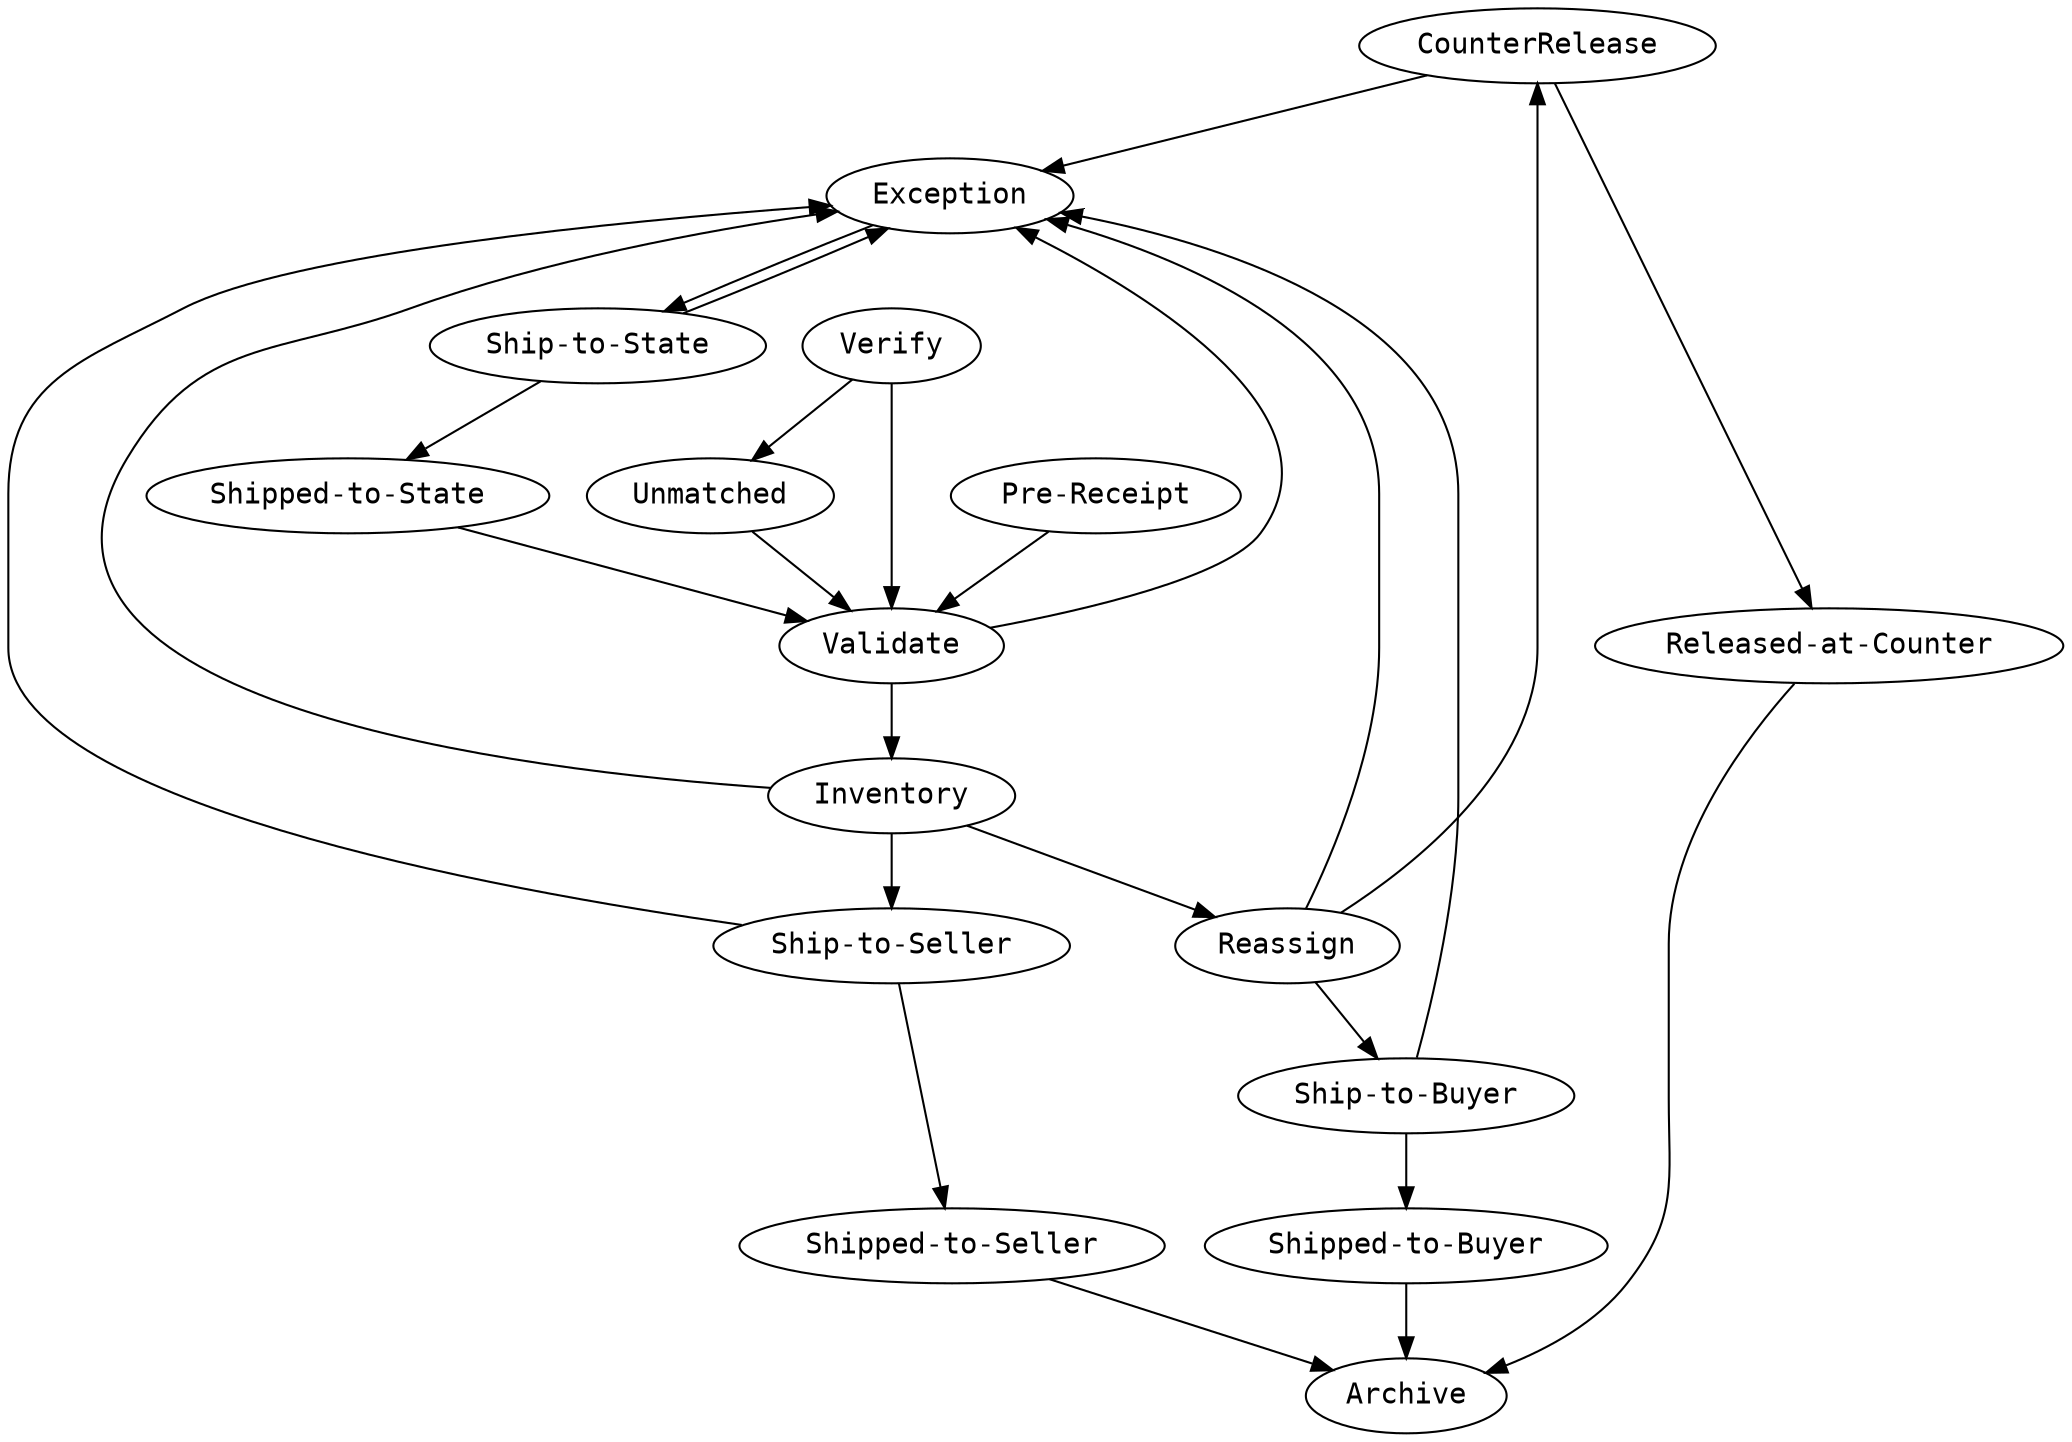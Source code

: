 digraph {
graph[dpi=100, rankdir=TP]
node[fontname="Monospace"]
edge[fontname="Monospace"]

node8632[label="Shipped-to-Seller"]
node8633[label="Ship-to-Buyer"]
node8634[label="Shipped-to-State"]
node8635[label="Pre-Receipt"]
node8636[label="Validate"]
node8637[label="Archive"]
node8638[label="Released-at-Counter"]
node8639[label="Unmatched"]
node8640[label="CounterRelease"]
node8641[label="Exception"]
node8642[label="Shipped-to-Buyer"]
node8643[label="Reassign"]
node8644[label="Ship-to-State"]
node8645[label="Inventory"]
node8646[label="Verify"]
node8647[label="Ship-to-Seller"]
node8632 -> node8637[label=""]
node8633 -> node8642[label=""]
node8633 -> node8641[label=""]
node8634 -> node8636[label=""]
node8635 -> node8636[label=""]
node8636 -> node8645[label=""]
node8636 -> node8641[label=""]
node8638 -> node8637[label=""]
node8639 -> node8636[label=""]
node8640 -> node8638[label=""]
node8640 -> node8641[label=""]
node8641 -> node8644[label=""]
node8642 -> node8637[label=""]
node8643 -> node8641[label=""]
node8643 -> node8633[label=""]
node8643 -> node8640[label=""]
node8644 -> node8634[label=""]
node8644 -> node8641[label=""]
node8645 -> node8641[label=""]
node8645 -> node8643[label=""]
node8645 -> node8647[label=""]
node8646 -> node8639[label=""]
node8646 -> node8636[label=""]
node8647 -> node8632[label=""]
node8647 -> node8641[label=""]
}
